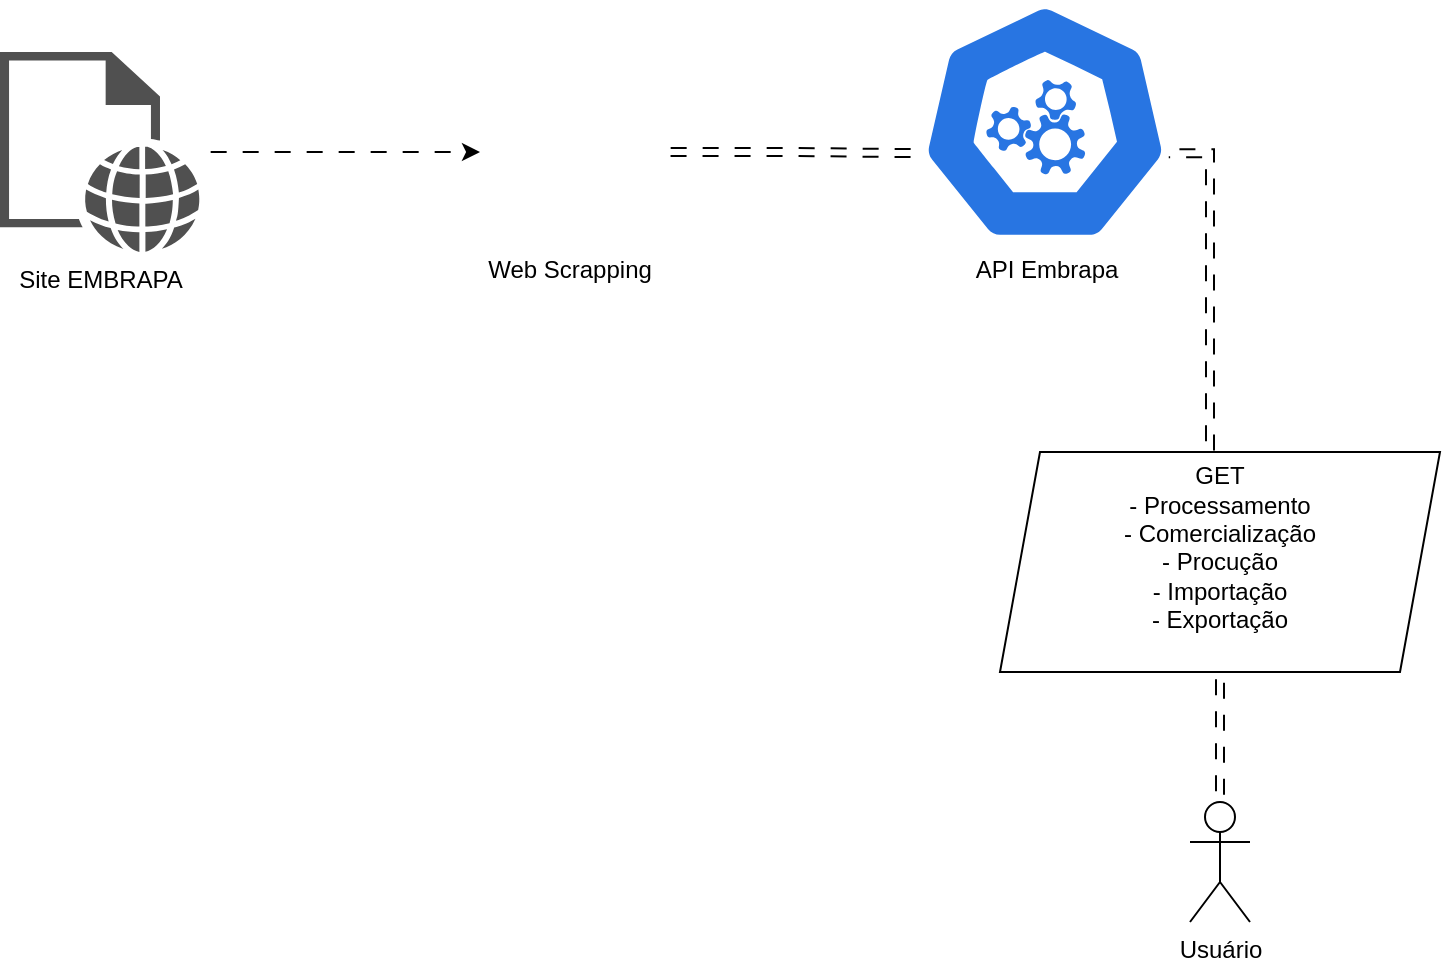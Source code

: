 <mxfile version="27.0.6">
  <diagram name="Página-1" id="2o_AUx6Z_lly2EBeLW25">
    <mxGraphModel dx="1188" dy="619" grid="0" gridSize="10" guides="1" tooltips="1" connect="1" arrows="1" fold="1" page="1" pageScale="1" pageWidth="827" pageHeight="1169" math="0" shadow="0">
      <root>
        <mxCell id="0" />
        <mxCell id="1" parent="0" />
        <mxCell id="vammjLF29BetW9YDWvWG-1" value="API Embrapa" style="aspect=fixed;sketch=0;html=1;dashed=0;whitespace=wrap;verticalLabelPosition=bottom;verticalAlign=top;fillColor=#2875E2;strokeColor=#ffffff;points=[[0.005,0.63,0],[0.1,0.2,0],[0.9,0.2,0],[0.5,0,0],[0.995,0.63,0],[0.72,0.99,0],[0.5,1,0],[0.28,0.99,0]];shape=mxgraph.kubernetes.icon2;prIcon=api" vertex="1" parent="1">
          <mxGeometry x="510" y="185" width="125" height="120" as="geometry" />
        </mxCell>
        <mxCell id="vammjLF29BetW9YDWvWG-5" style="edgeStyle=orthogonalEdgeStyle;rounded=0;orthogonalLoop=1;jettySize=auto;html=1;flowAnimation=1;" edge="1" parent="1" source="vammjLF29BetW9YDWvWG-2" target="vammjLF29BetW9YDWvWG-3">
          <mxGeometry relative="1" as="geometry" />
        </mxCell>
        <mxCell id="vammjLF29BetW9YDWvWG-2" value="Site EMBRAPA" style="sketch=0;pointerEvents=1;shadow=0;dashed=0;html=1;strokeColor=none;fillColor=#505050;labelPosition=center;verticalLabelPosition=bottom;verticalAlign=top;outlineConnect=0;align=center;shape=mxgraph.office.concepts.web_page;" vertex="1" parent="1">
          <mxGeometry x="50" y="210" width="100" height="100" as="geometry" />
        </mxCell>
        <mxCell id="vammjLF29BetW9YDWvWG-3" value="Web Scrapping" style="shape=image;verticalLabelPosition=bottom;labelBackgroundColor=default;verticalAlign=top;aspect=fixed;imageAspect=0;image=https://niltechedu.com/blog/wp-content/uploads/2021/11/python-programming-language.png;" vertex="1" parent="1">
          <mxGeometry x="290" y="215" width="90" height="90" as="geometry" />
        </mxCell>
        <mxCell id="vammjLF29BetW9YDWvWG-7" style="edgeStyle=orthogonalEdgeStyle;rounded=0;orthogonalLoop=1;jettySize=auto;html=1;entryX=0.005;entryY=0.63;entryDx=0;entryDy=0;entryPerimeter=0;shape=link;flowAnimation=1;" edge="1" parent="1" source="vammjLF29BetW9YDWvWG-3" target="vammjLF29BetW9YDWvWG-1">
          <mxGeometry relative="1" as="geometry" />
        </mxCell>
        <mxCell id="vammjLF29BetW9YDWvWG-11" style="edgeStyle=orthogonalEdgeStyle;rounded=0;orthogonalLoop=1;jettySize=auto;html=1;entryX=0.5;entryY=1;entryDx=0;entryDy=0;shape=link;flowAnimation=1;" edge="1" parent="1" source="vammjLF29BetW9YDWvWG-9" target="vammjLF29BetW9YDWvWG-10">
          <mxGeometry relative="1" as="geometry" />
        </mxCell>
        <mxCell id="vammjLF29BetW9YDWvWG-9" value="Usuário" style="shape=umlActor;verticalLabelPosition=bottom;verticalAlign=top;html=1;outlineConnect=0;" vertex="1" parent="1">
          <mxGeometry x="645" y="585" width="30" height="60" as="geometry" />
        </mxCell>
        <mxCell id="vammjLF29BetW9YDWvWG-10" value="GET&lt;br&gt;- Processamento&lt;br&gt;- Comercialização&lt;br&gt;- Procução&lt;br&gt;- Importação&lt;br&gt;- Exportação&lt;br&gt;&lt;div&gt;&lt;br&gt;&lt;/div&gt;" style="shape=parallelogram;perimeter=parallelogramPerimeter;whiteSpace=wrap;html=1;fixedSize=1;" vertex="1" parent="1">
          <mxGeometry x="550" y="410" width="220" height="110" as="geometry" />
        </mxCell>
        <mxCell id="vammjLF29BetW9YDWvWG-12" style="edgeStyle=orthogonalEdgeStyle;rounded=0;orthogonalLoop=1;jettySize=auto;html=1;entryX=0.995;entryY=0.63;entryDx=0;entryDy=0;entryPerimeter=0;shape=link;flowAnimation=1;" edge="1" parent="1" source="vammjLF29BetW9YDWvWG-10" target="vammjLF29BetW9YDWvWG-1">
          <mxGeometry relative="1" as="geometry">
            <Array as="points">
              <mxPoint x="655" y="261" />
            </Array>
          </mxGeometry>
        </mxCell>
      </root>
    </mxGraphModel>
  </diagram>
</mxfile>
